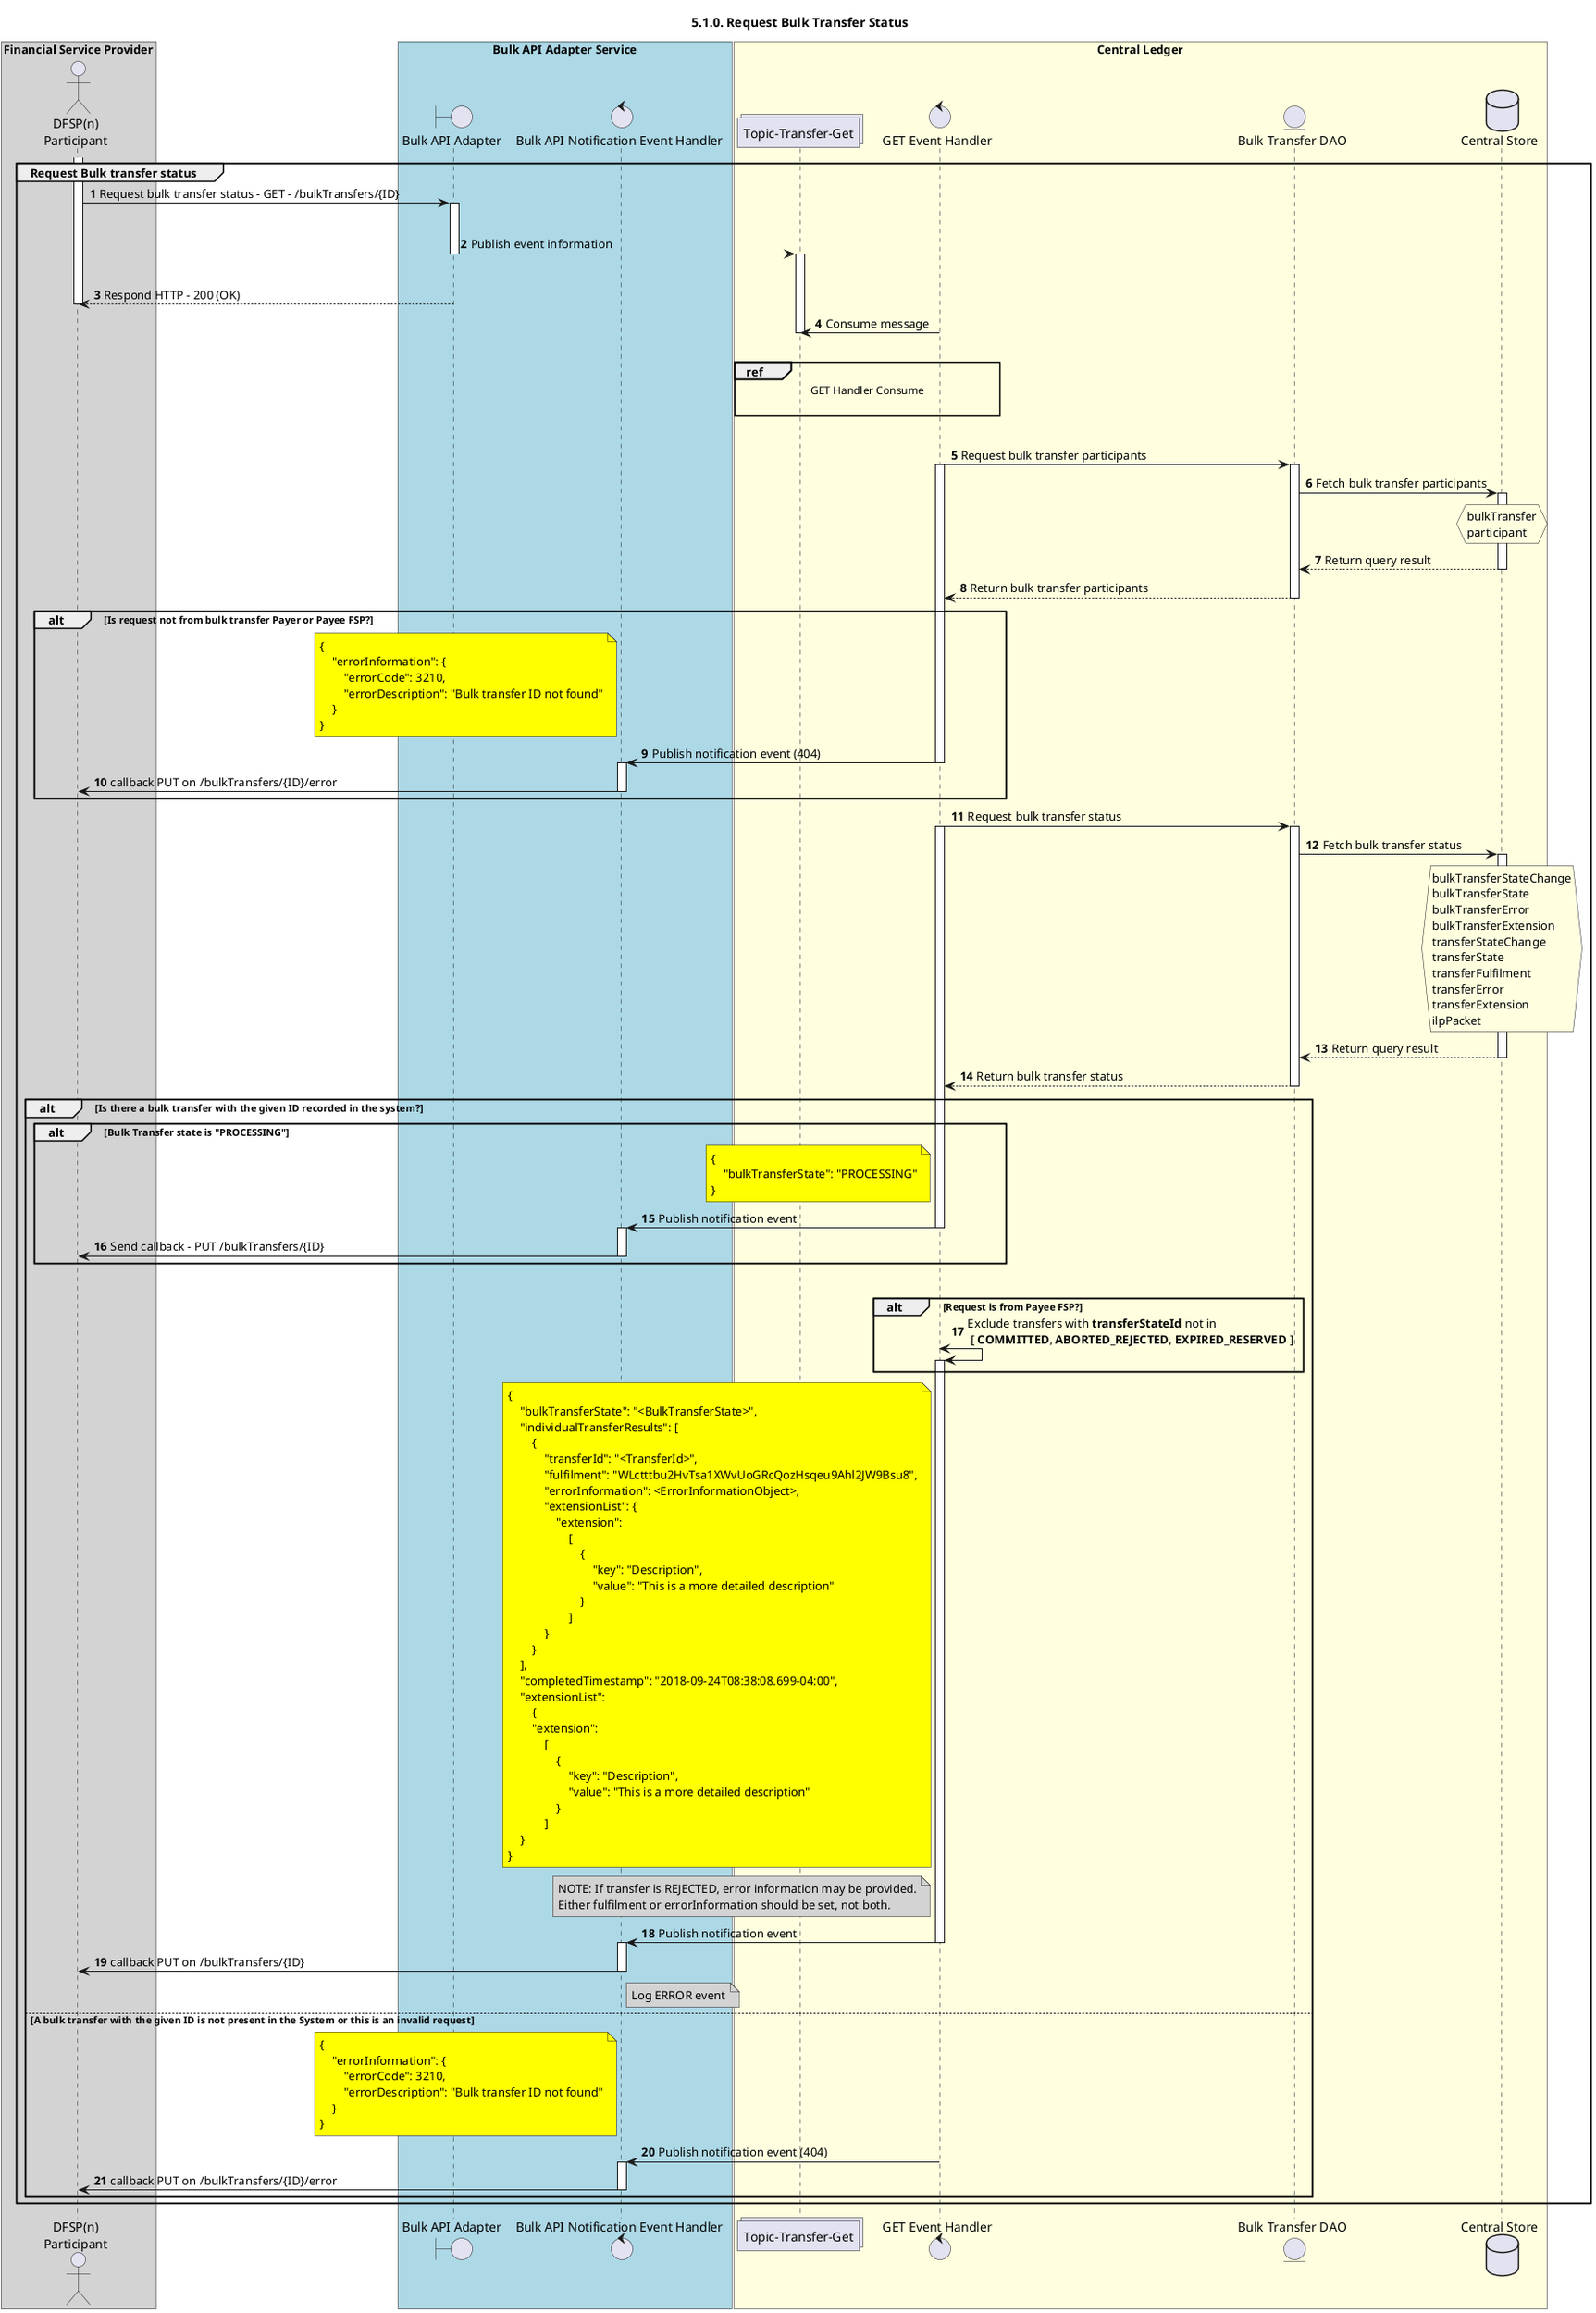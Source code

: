 /'*****
 License
 --------------
 Copyright © 2017 Bill & Melinda Gates Foundation
 The Mojaloop files are made available by the Bill & Melinda Gates Foundation under the Apache License, Version 2.0 (the "License") and you may not use these files except in compliance with the License. You may obtain a copy of the License at
 http://www.apache.org/licenses/LICENSE-2.0
 Unless required by applicable law or agreed to in writing, the Mojaloop files are distributed on an "AS IS" BASIS, WITHOUT WARRANTIES OR CONDITIONS OF ANY KIND, either express or implied. See the License for the specific language governing permissions and limitations under the License.
 Contributors
 --------------
 This is the official list of the Mojaloop project contributors for this file.
 Names of the original copyright holders (individuals or organizations)
 should be listed with a '*' in the first column. People who have
 contributed from an organization can be listed under the organization
 that actually holds the copyright for their contributions (see the
 Gates Foundation organization for an example). Those individuals should have
 their names indented and be marked with a '-'. Email address can be added
 optionally within square brackets <email>.
 * Gates Foundation
 - Name Surname <name.surname@gatesfoundation.com>

 * Steven Oderayi <steven.oderayi@modusbox.com>
 --------------
 ******'/

@startuml
' declate title
title 5.1.0. Request Bulk Transfer Status

autonumber

' declare actors
actor "DFSP(n)\nParticipant" as DFSP
control "Bulk API Notification Event Handler" as NOTIFY_HANDLER
boundary "Bulk API Adapter" as BULKAPI
collections "Topic-Transfer-Get" as TOPIC_GET
control "GET Event Handler" as GET_HANDLER
entity "Bulk Transfer DAO" as BULK_TRANSFER_DAO
database "Central Store" as DB

box "Financial Service Provider" #lightGray
	participant DFSP
end box
box "Bulk API Adapter Service" #LightBlue
    participant BULKAPI
	participant NOTIFY_HANDLER
end box
box "Central Ledger" #LightYellow
    participant TOPIC_GET
    participant GET_HANDLER
    participant BULK_TRANSFER_DAO
    participant DB
end box

' start flow
group Request Bulk transfer status
    activate DFSP
    DFSP -> BULKAPI: Request bulk transfer status - GET - /bulkTransfers/{ID}
    activate BULKAPI
    |||
    BULKAPI -> TOPIC_GET: Publish event information
    deactivate BULKAPI
    activate TOPIC_GET
    |||
    deactivate GET_HANDLER
    
    DFSP <-- BULKAPI: Respond HTTP - 200 (OK)
    deactivate DFSP
    deactivate BULKAPI
    GET_HANDLER -> TOPIC_GET: Consume message
    |||
    ref over TOPIC_GET, GET_HANDLER :  GET Handler Consume\n
    |||
    deactivate TOPIC_GET
    
    GET_HANDLER -> BULK_TRANSFER_DAO: Request bulk transfer participants 
    activate GET_HANDLER
    activate BULK_TRANSFER_DAO
    BULK_TRANSFER_DAO -> DB: Fetch bulk transfer participants
    activate DB
    hnote over DB #lightYellow
        bulkTransfer
        participant
    end hnote
    BULK_TRANSFER_DAO <-- DB: Return query result 
    deactivate DB
    GET_HANDLER <-- BULK_TRANSFER_DAO: Return bulk transfer participants
    deactivate BULK_TRANSFER_DAO
    alt Is request not from bulk transfer Payer or Payee FSP?
        note left of NOTIFY_HANDLER #yellow
            {
                "errorInformation": {
                    "errorCode": 3210,
                    "errorDescription": "Bulk transfer ID not found"
                }
            }
        end note
        GET_HANDLER -> NOTIFY_HANDLER: Publish notification event (404)
        deactivate GET_HANDLER
        activate NOTIFY_HANDLER
        DFSP <- NOTIFY_HANDLER: callback PUT on /bulkTransfers/{ID}/error
        deactivate NOTIFY_HANDLER
    end
    GET_HANDLER -> BULK_TRANSFER_DAO: Request bulk transfer status
    activate GET_HANDLER
    activate BULK_TRANSFER_DAO
    BULK_TRANSFER_DAO -> DB: Fetch bulk transfer status

    activate DB
    hnote over DB #lightyellow
        bulkTransferStateChange
        bulkTransferState
        bulkTransferError
        bulkTransferExtension
        transferStateChange
        transferState
        transferFulfilment
        transferError
        transferExtension
        ilpPacket
    end hnote
    BULK_TRANSFER_DAO <-- DB: Return query result
    deactivate DB
    
    GET_HANDLER <-- BULK_TRANSFER_DAO: Return bulk transfer status
    deactivate BULK_TRANSFER_DAO
    
    alt Is there a bulk transfer with the given ID recorded in the system?
        alt Bulk Transfer state is **"PROCESSING"**
            note left of GET_HANDLER #yellow
                {
                    "bulkTransferState": "PROCESSING"
                }
            end note
            NOTIFY_HANDLER <- GET_HANDLER: Publish notification event
            deactivate GET_HANDLER
            activate NOTIFY_HANDLER
            NOTIFY_HANDLER -> DFSP: Send callback - PUT /bulkTransfers/{ID}
            deactivate NOTIFY_HANDLER
        end
        |||
        alt Request is from Payee FSP?
            GET_HANDLER <-> GET_HANDLER: Exclude transfers with **transferStateId** not in \n [ **COMMITTED**, **ABORTED_REJECTED**, **EXPIRED_RESERVED** ]
            activate GET_HANDLER
        end
        
        note left of GET_HANDLER #yellow
            {
                "bulkTransferState": "<BulkTransferState>",
                "individualTransferResults": [
                    {
                        "transferId": "<TransferId>",
                        "fulfilment": "WLctttbu2HvTsa1XWvUoGRcQozHsqeu9Ahl2JW9Bsu8",
                        "errorInformation": <ErrorInformationObject>,
                        "extensionList": {
                            "extension":
                                [
                                    {
                                        "key": "Description",
                                        "value": "This is a more detailed description"
                                    }
                                ]
                        }
                    }
                ],
                "completedTimestamp": "2018-09-24T08:38:08.699-04:00",
                "extensionList":
                    {
                    "extension":
                        [
                            {
                                "key": "Description",
                                "value": "This is a more detailed description"
                            }
                        ]
                }
            }
        end note
        note left of GET_HANDLER #lightGray
            NOTE: If transfer is REJECTED, error information may be provided.
            Either fulfilment or errorInformation should be set, not both.
        end note
        NOTIFY_HANDLER <- GET_HANDLER: Publish notification event
        deactivate GET_HANDLER
        activate NOTIFY_HANDLER
        DFSP <- NOTIFY_HANDLER: callback PUT on /bulkTransfers/{ID}
        deactivate NOTIFY_HANDLER
        note right of NOTIFY_HANDLER #lightgray
            Log ERROR event
        end note
    else A bulk transfer with the given ID is not present in the System or this is an invalid request
        note left of NOTIFY_HANDLER #yellow
            {
                "errorInformation": {
                    "errorCode": 3210,
                    "errorDescription": "Bulk transfer ID not found"
                }
            }
        end note
        GET_HANDLER -> NOTIFY_HANDLER: Publish notification event (404)
        activate NOTIFY_HANDLER
        DFSP <- NOTIFY_HANDLER: callback PUT on /bulkTransfers/{ID}/error
        deactivate NOTIFY_HANDLER
    end

    deactivate GET_HANDLER
    deactivate NOTIFY_HANDLER
deactivate DFSP
end
@enduml
